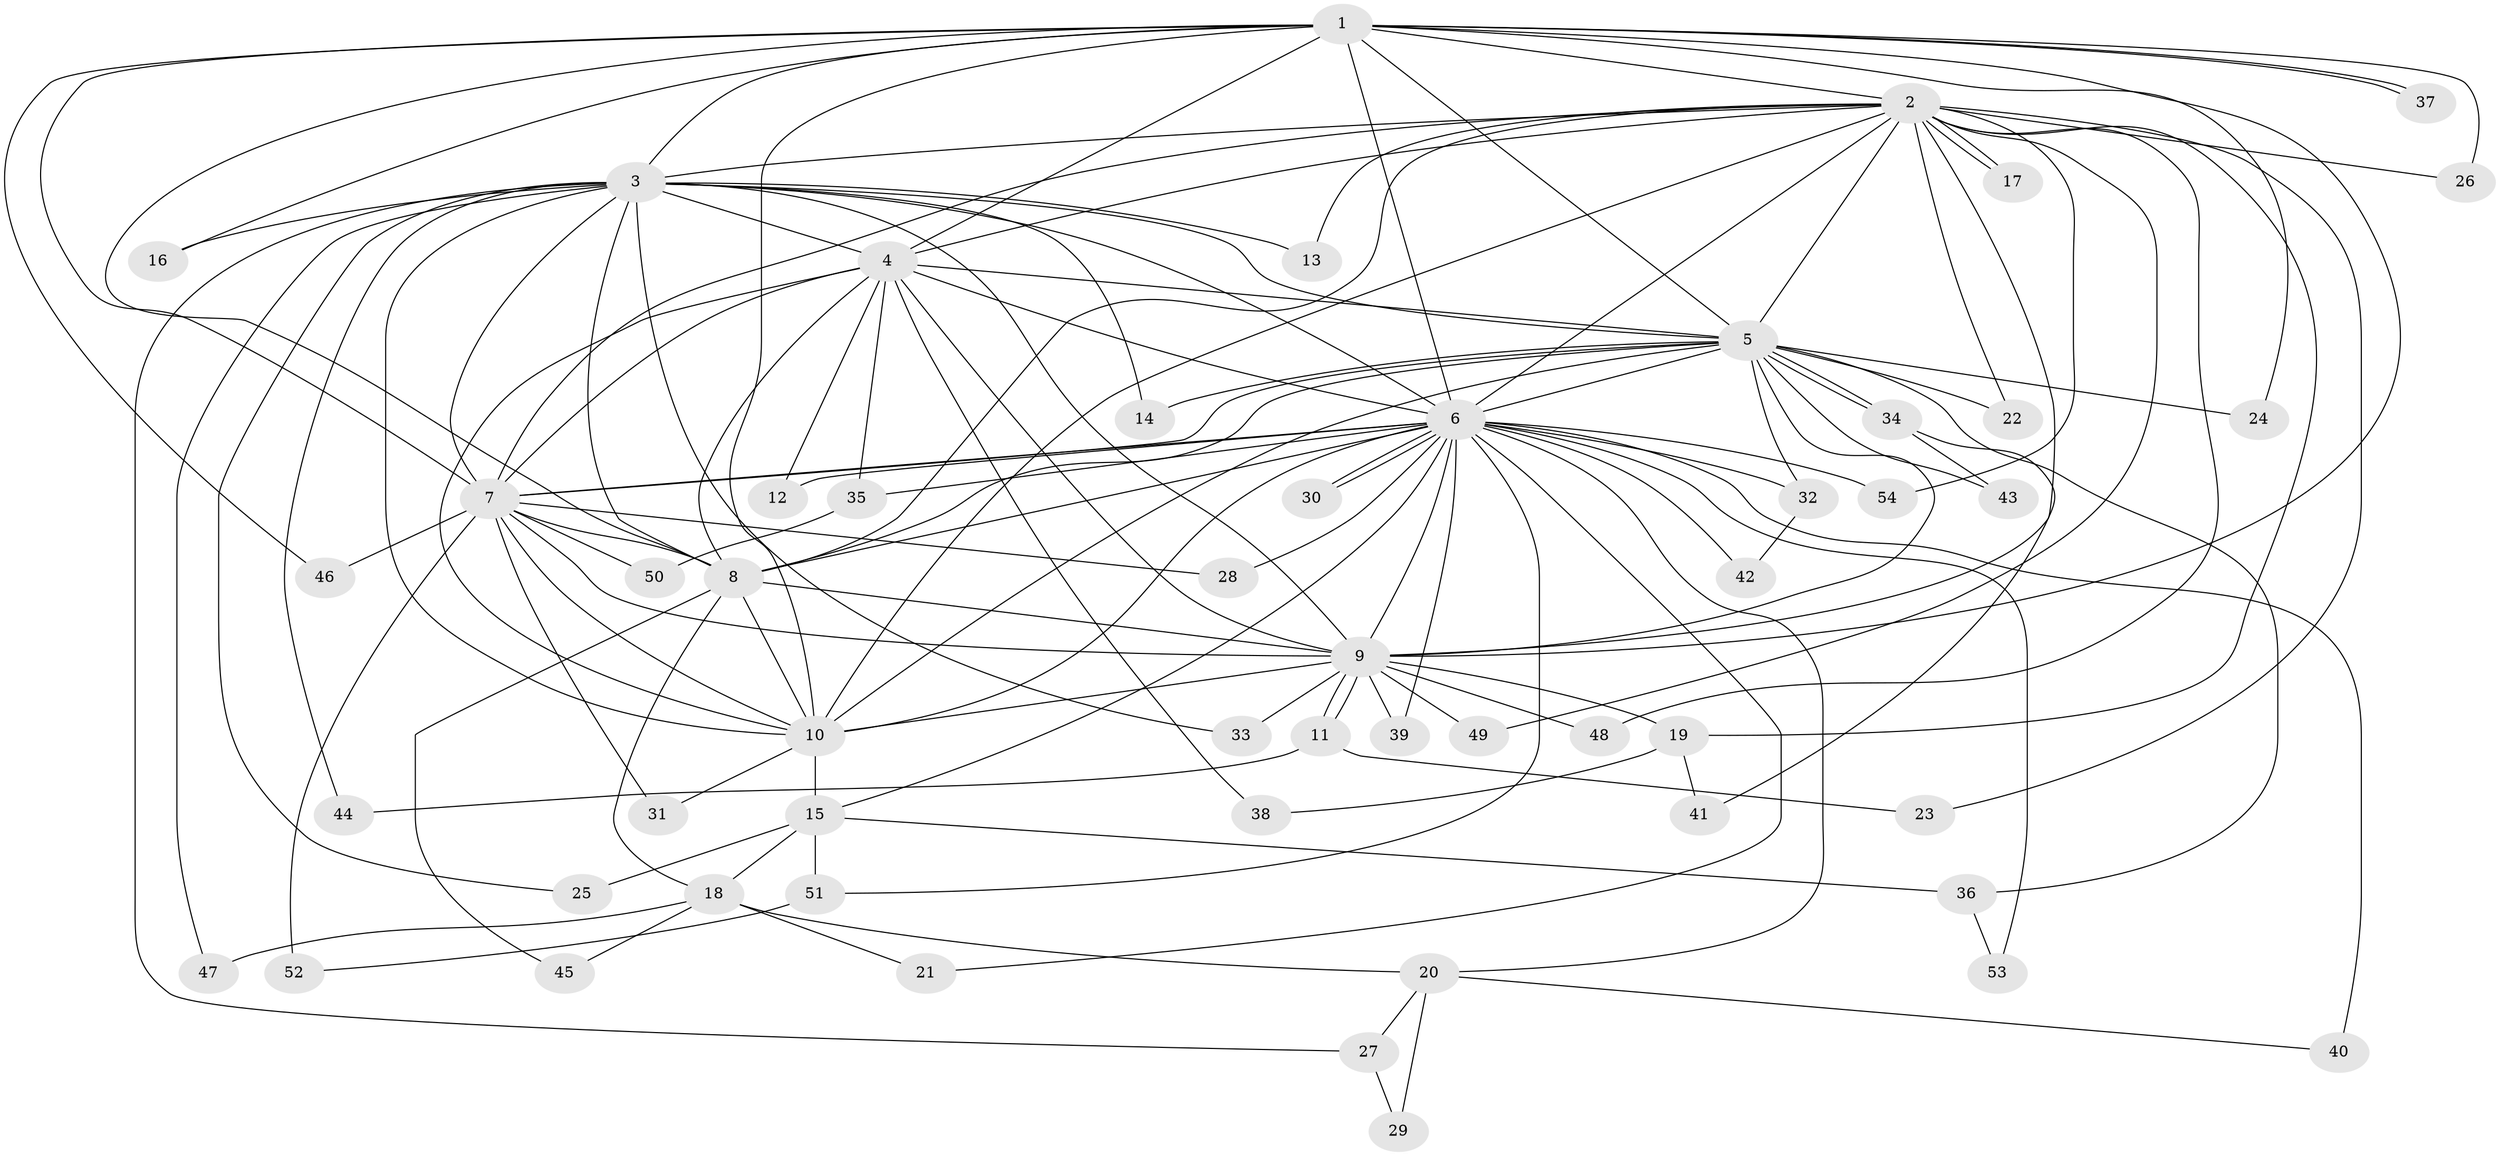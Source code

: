 // Generated by graph-tools (version 1.1) at 2025/45/03/09/25 04:45:51]
// undirected, 54 vertices, 133 edges
graph export_dot {
graph [start="1"]
  node [color=gray90,style=filled];
  1;
  2;
  3;
  4;
  5;
  6;
  7;
  8;
  9;
  10;
  11;
  12;
  13;
  14;
  15;
  16;
  17;
  18;
  19;
  20;
  21;
  22;
  23;
  24;
  25;
  26;
  27;
  28;
  29;
  30;
  31;
  32;
  33;
  34;
  35;
  36;
  37;
  38;
  39;
  40;
  41;
  42;
  43;
  44;
  45;
  46;
  47;
  48;
  49;
  50;
  51;
  52;
  53;
  54;
  1 -- 2;
  1 -- 3;
  1 -- 4;
  1 -- 5;
  1 -- 6;
  1 -- 7;
  1 -- 8;
  1 -- 9;
  1 -- 10;
  1 -- 16;
  1 -- 24;
  1 -- 26;
  1 -- 37;
  1 -- 37;
  1 -- 46;
  2 -- 3;
  2 -- 4;
  2 -- 5;
  2 -- 6;
  2 -- 7;
  2 -- 8;
  2 -- 9;
  2 -- 10;
  2 -- 13;
  2 -- 17;
  2 -- 17;
  2 -- 19;
  2 -- 22;
  2 -- 23;
  2 -- 26;
  2 -- 48;
  2 -- 49;
  2 -- 54;
  3 -- 4;
  3 -- 5;
  3 -- 6;
  3 -- 7;
  3 -- 8;
  3 -- 9;
  3 -- 10;
  3 -- 13;
  3 -- 14;
  3 -- 16;
  3 -- 25;
  3 -- 27;
  3 -- 33;
  3 -- 44;
  3 -- 47;
  4 -- 5;
  4 -- 6;
  4 -- 7;
  4 -- 8;
  4 -- 9;
  4 -- 10;
  4 -- 12;
  4 -- 35;
  4 -- 38;
  5 -- 6;
  5 -- 7;
  5 -- 8;
  5 -- 9;
  5 -- 10;
  5 -- 14;
  5 -- 22;
  5 -- 24;
  5 -- 32;
  5 -- 34;
  5 -- 34;
  5 -- 36;
  5 -- 43;
  6 -- 7;
  6 -- 8;
  6 -- 9;
  6 -- 10;
  6 -- 12;
  6 -- 15;
  6 -- 20;
  6 -- 21;
  6 -- 28;
  6 -- 30;
  6 -- 30;
  6 -- 32;
  6 -- 35;
  6 -- 39;
  6 -- 40;
  6 -- 42;
  6 -- 51;
  6 -- 53;
  6 -- 54;
  7 -- 8;
  7 -- 9;
  7 -- 10;
  7 -- 28;
  7 -- 31;
  7 -- 46;
  7 -- 50;
  7 -- 52;
  8 -- 9;
  8 -- 10;
  8 -- 18;
  8 -- 45;
  9 -- 10;
  9 -- 11;
  9 -- 11;
  9 -- 19;
  9 -- 33;
  9 -- 39;
  9 -- 48;
  9 -- 49;
  10 -- 15;
  10 -- 31;
  11 -- 23;
  11 -- 44;
  15 -- 18;
  15 -- 25;
  15 -- 36;
  15 -- 51;
  18 -- 20;
  18 -- 21;
  18 -- 45;
  18 -- 47;
  19 -- 38;
  19 -- 41;
  20 -- 27;
  20 -- 29;
  20 -- 40;
  27 -- 29;
  32 -- 42;
  34 -- 41;
  34 -- 43;
  35 -- 50;
  36 -- 53;
  51 -- 52;
}
